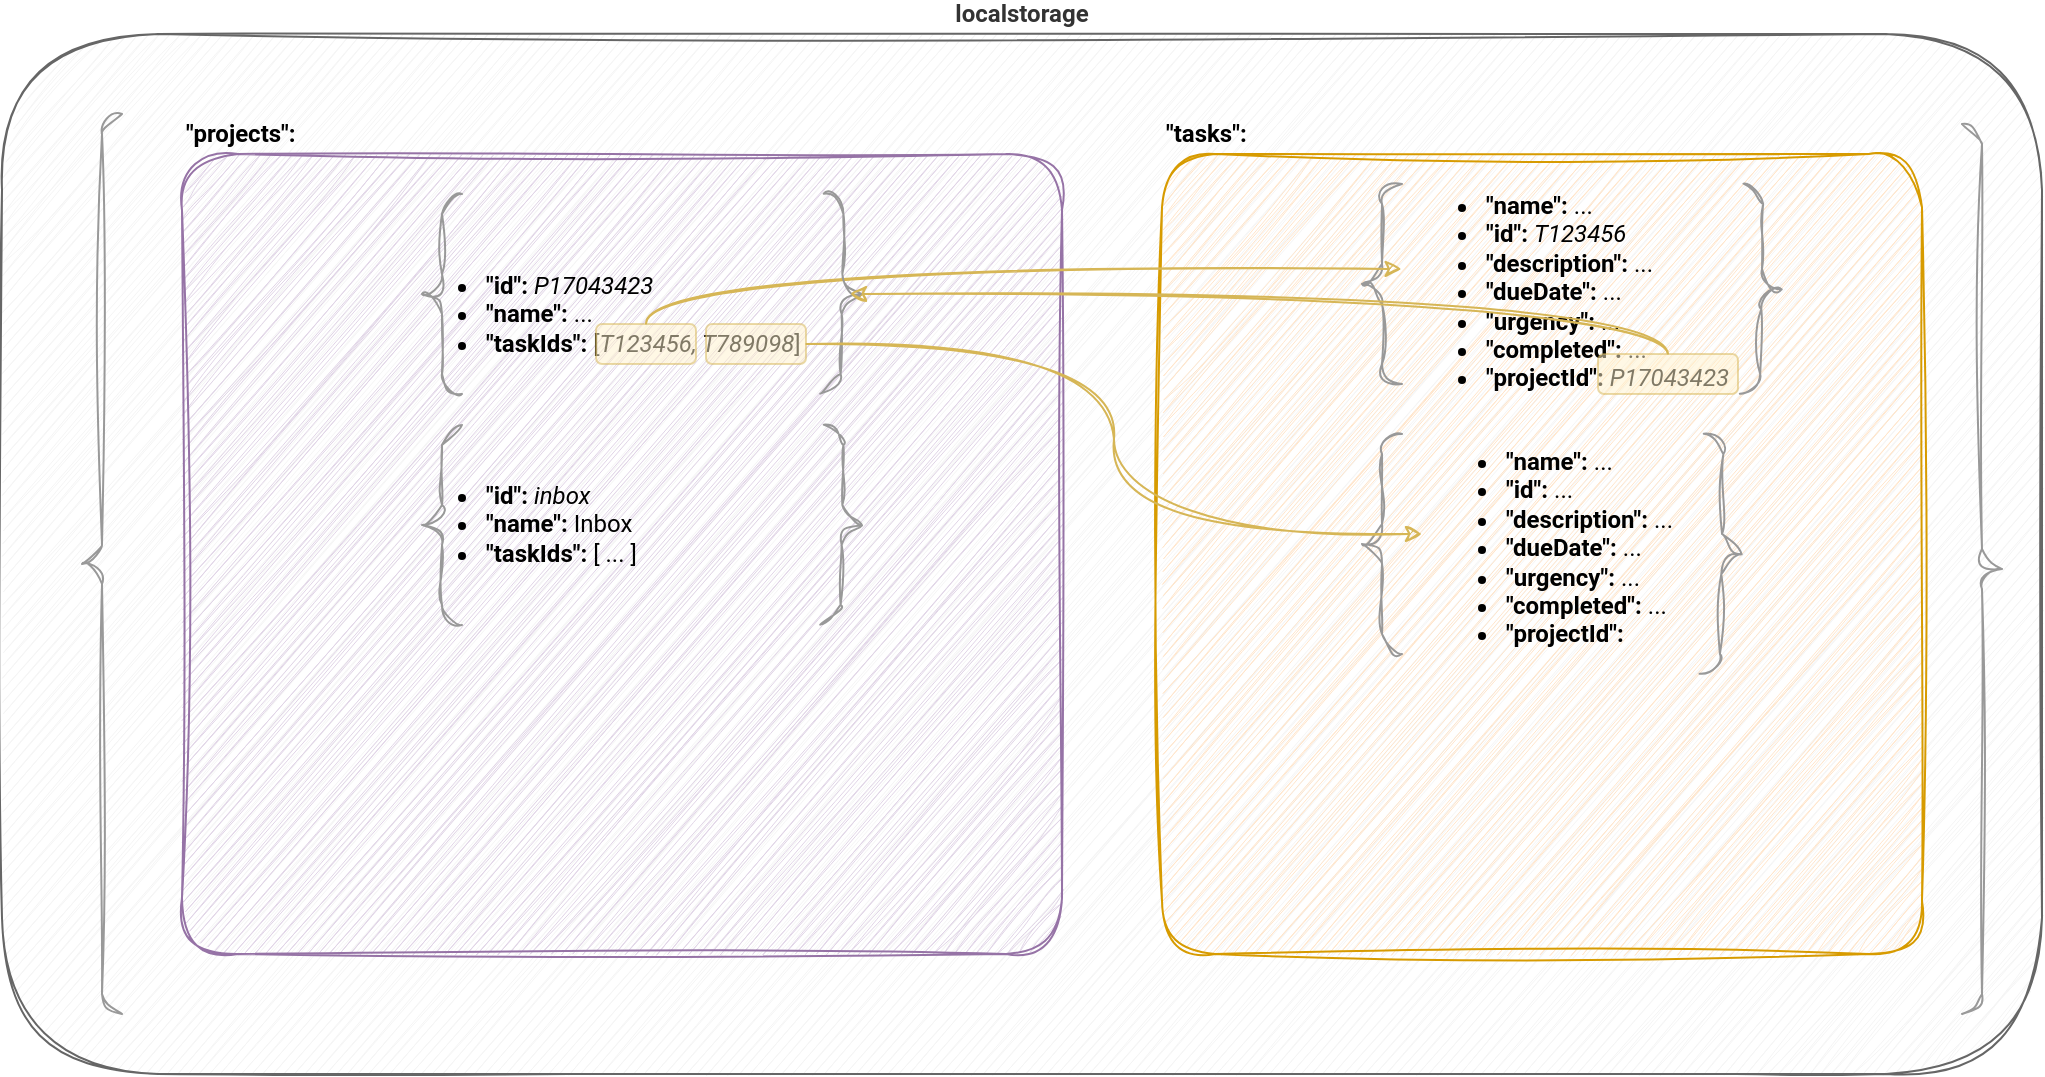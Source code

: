 <mxfile version="24.4.4" type="device">
  <diagram name="Page-1" id="iCd83VONYyglG_LTdbsO">
    <mxGraphModel dx="1050" dy="618" grid="1" gridSize="10" guides="1" tooltips="1" connect="1" arrows="1" fold="1" page="1" pageScale="1" pageWidth="1600" pageHeight="900" math="0" shadow="0">
      <root>
        <mxCell id="0" />
        <mxCell id="1" parent="0" />
        <mxCell id="WSc9oac2RAKXXEn_DxE--2" value="&lt;b&gt;&lt;font data-font-src=&quot;https://fonts.googleapis.com/css?family=Roboto&quot; face=&quot;Roboto&quot;&gt;localstorage&lt;/font&gt;&lt;/b&gt;" style="rounded=1;whiteSpace=wrap;html=1;sketch=1;hachureGap=4;jiggle=2;curveFitting=1;fontFamily=Architects Daughter;fontSource=https%3A%2F%2Ffonts.googleapis.com%2Fcss%3Ffamily%3DArchitects%2BDaughter;horizontal=1;verticalAlign=bottom;labelPosition=center;verticalLabelPosition=top;align=center;fillColor=#f5f5f5;fontColor=#333333;strokeColor=#666666;movable=1;resizable=1;rotatable=1;deletable=1;editable=1;locked=0;connectable=1;" parent="1" vertex="1">
          <mxGeometry x="30" y="20" width="1020" height="520" as="geometry" />
        </mxCell>
        <mxCell id="WSc9oac2RAKXXEn_DxE--3" value="" style="labelPosition=right;align=left;strokeWidth=1;shape=mxgraph.mockup.markup.curlyBrace;html=1;shadow=0;dashed=0;strokeColor=#999999;direction=north;rounded=1;sketch=1;hachureGap=4;jiggle=2;curveFitting=1;verticalAlign=middle;fontFamily=Architects Daughter;fontSource=https%3A%2F%2Ffonts.googleapis.com%2Fcss%3Ffamily%3DArchitects%2BDaughter;fontSize=12;fontColor=default;fillColor=default;" parent="1" vertex="1">
          <mxGeometry x="70" y="60" width="20" height="450" as="geometry" />
        </mxCell>
        <mxCell id="WSc9oac2RAKXXEn_DxE--4" value="" style="labelPosition=right;align=left;strokeWidth=1;shape=mxgraph.mockup.markup.curlyBrace;html=1;shadow=0;dashed=0;strokeColor=#999999;direction=north;rounded=1;sketch=1;hachureGap=4;jiggle=2;curveFitting=1;verticalAlign=middle;fontFamily=Architects Daughter;fontSource=https%3A%2F%2Ffonts.googleapis.com%2Fcss%3Ffamily%3DArchitects%2BDaughter;fontSize=12;fontColor=default;fillColor=default;rotation=-180;" parent="1" vertex="1">
          <mxGeometry x="1010" y="65" width="20" height="445" as="geometry" />
        </mxCell>
        <mxCell id="WSc9oac2RAKXXEn_DxE--5" value="&lt;b&gt;&lt;font face=&quot;Roboto&quot; data-font-src=&quot;https://fonts.googleapis.com/css?family=Roboto&quot;&gt;&quot;projects&quot;:&lt;/font&gt;&lt;/b&gt;" style="rounded=1;whiteSpace=wrap;html=1;sketch=1;hachureGap=4;jiggle=2;curveFitting=1;strokeColor=#9673a6;align=left;verticalAlign=bottom;fontFamily=Architects Daughter;fontSource=https%3A%2F%2Ffonts.googleapis.com%2Fcss%3Ffamily%3DArchitects%2BDaughter;fontSize=12;fillColor=#e1d5e7;arcSize=7;labelPosition=center;verticalLabelPosition=top;" parent="1" vertex="1">
          <mxGeometry x="120" y="80" width="440" height="400" as="geometry" />
        </mxCell>
        <mxCell id="WSc9oac2RAKXXEn_DxE--6" value="&lt;b&gt;&lt;font face=&quot;Roboto&quot;&gt;&quot;tasks&quot;:&lt;/font&gt;&lt;/b&gt;" style="rounded=1;whiteSpace=wrap;html=1;sketch=1;hachureGap=4;jiggle=2;curveFitting=1;strokeColor=#d79b00;align=left;verticalAlign=bottom;fontFamily=Architects Daughter;fontSource=https%3A%2F%2Ffonts.googleapis.com%2Fcss%3Ffamily%3DArchitects%2BDaughter;fontSize=12;fillColor=#ffe6cc;arcSize=7;labelPosition=center;verticalLabelPosition=top;" parent="1" vertex="1">
          <mxGeometry x="610" y="80" width="380" height="400" as="geometry" />
        </mxCell>
        <mxCell id="WSc9oac2RAKXXEn_DxE--12" value="" style="labelPosition=right;align=left;strokeWidth=1;shape=mxgraph.mockup.markup.curlyBrace;html=1;shadow=0;dashed=0;strokeColor=#999999;direction=north;rounded=1;sketch=1;hachureGap=4;jiggle=2;curveFitting=1;verticalAlign=middle;fontFamily=Architects Daughter;fontSource=https%3A%2F%2Ffonts.googleapis.com%2Fcss%3Ffamily%3DArchitects%2BDaughter;fontSize=12;fontColor=default;fillColor=default;" parent="1" vertex="1">
          <mxGeometry x="240" y="100" width="20" height="100" as="geometry" />
        </mxCell>
        <mxCell id="WSc9oac2RAKXXEn_DxE--15" value="&lt;ul&gt;&lt;li&gt;&lt;b&gt;&quot;id&quot;: &lt;/b&gt;&lt;i&gt;P&lt;/i&gt;&lt;i style=&quot;text-align: center;&quot;&gt;17043423&lt;/i&gt;&lt;/li&gt;&lt;li&gt;&lt;b&gt;&quot;name&quot;:&lt;/b&gt; ...&lt;/li&gt;&lt;li&gt;&lt;b&gt;&quot;taskIds&quot;:&lt;/b&gt; [&lt;i&gt;T123456, T789098&lt;/i&gt;]&lt;/li&gt;&lt;/ul&gt;" style="text;html=1;align=left;verticalAlign=top;whiteSpace=wrap;rounded=0;fontFamily=Roboto;fontSource=https%3A%2F%2Ffonts.googleapis.com%2Fcss%3Ffamily%3DRoboto;fontSize=12;fontColor=default;horizontal=1;" parent="1" vertex="1">
          <mxGeometry x="230" y="120" width="270" height="60" as="geometry" />
        </mxCell>
        <mxCell id="WSc9oac2RAKXXEn_DxE--18" value="" style="labelPosition=right;align=left;strokeWidth=1;shape=mxgraph.mockup.markup.curlyBrace;html=1;shadow=0;dashed=0;strokeColor=#999999;direction=north;rounded=1;sketch=1;hachureGap=4;jiggle=2;curveFitting=1;verticalAlign=middle;fontFamily=Architects Daughter;fontSource=https%3A%2F%2Ffonts.googleapis.com%2Fcss%3Ffamily%3DArchitects%2BDaughter;fontSize=12;fontColor=default;fillColor=default;" parent="1" vertex="1">
          <mxGeometry x="710" y="95" width="20" height="100" as="geometry" />
        </mxCell>
        <mxCell id="WSc9oac2RAKXXEn_DxE--19" value="&lt;ul&gt;&lt;li&gt;&lt;b&gt;&quot;name&quot;:&lt;/b&gt; ...&lt;/li&gt;&lt;li&gt;&lt;b&gt;&quot;id&quot;: &lt;/b&gt;&lt;i&gt;T123456&lt;/i&gt;&lt;/li&gt;&lt;li&gt;&lt;b&gt;&quot;description&quot;:&lt;/b&gt;&amp;nbsp;...&lt;/li&gt;&lt;li&gt;&lt;b&gt;&quot;dueDate&quot;:&lt;/b&gt;&amp;nbsp;...&lt;/li&gt;&lt;li&gt;&lt;b&gt;&quot;urgency&quot;: &lt;/b&gt;...&lt;/li&gt;&lt;li&gt;&lt;b&gt;&quot;completed&quot;: &lt;/b&gt;...&lt;/li&gt;&lt;li&gt;&lt;b&gt;&quot;projectId&quot;: &lt;/b&gt;&lt;i&gt;P17043423&lt;/i&gt;&lt;/li&gt;&lt;/ul&gt;" style="text;html=1;align=left;verticalAlign=top;whiteSpace=wrap;rounded=0;fontFamily=Roboto;fontSource=https%3A%2F%2Ffonts.googleapis.com%2Fcss%3Ffamily%3DRoboto;fontSize=12;fontColor=default;horizontal=1;" parent="1" vertex="1">
          <mxGeometry x="729.83" y="80" width="170" height="115" as="geometry" />
        </mxCell>
        <mxCell id="WSc9oac2RAKXXEn_DxE--21" style="edgeStyle=orthogonalEdgeStyle;rounded=0;sketch=1;hachureGap=4;jiggle=2;curveFitting=1;orthogonalLoop=1;jettySize=auto;html=1;fontFamily=Roboto;fontSource=https%3A%2F%2Ffonts.googleapis.com%2Fcss%3Ffamily%3DRoboto;fontSize=12;fontColor=default;exitX=0.5;exitY=0;exitDx=0;exitDy=0;curved=1;fillColor=#fff2cc;strokeColor=#d6b656;" parent="1" source="WSc9oac2RAKXXEn_DxE--20" target="WSc9oac2RAKXXEn_DxE--19" edge="1">
          <mxGeometry relative="1" as="geometry">
            <mxPoint x="910" y="145" as="targetPoint" />
          </mxGeometry>
        </mxCell>
        <mxCell id="WSc9oac2RAKXXEn_DxE--20" value="" style="rounded=1;whiteSpace=wrap;html=1;align=center;verticalAlign=middle;fontFamily=Roboto;fontSource=https%3A%2F%2Ffonts.googleapis.com%2Fcss%3Ffamily%3DRoboto;fontSize=12;fillColor=#fff2cc;strokeColor=#d6b656;opacity=50;" parent="1" vertex="1">
          <mxGeometry x="327" y="165" width="50" height="20" as="geometry" />
        </mxCell>
        <mxCell id="WSc9oac2RAKXXEn_DxE--22" value="" style="labelPosition=right;align=left;strokeWidth=1;shape=mxgraph.mockup.markup.curlyBrace;html=1;shadow=0;dashed=0;strokeColor=#999999;direction=north;rounded=1;sketch=1;hachureGap=4;jiggle=2;curveFitting=1;verticalAlign=middle;fontFamily=Architects Daughter;fontSource=https%3A%2F%2Ffonts.googleapis.com%2Fcss%3Ffamily%3DArchitects%2BDaughter;fontSize=12;fontColor=default;fillColor=default;rotation=-179;" parent="1" vertex="1">
          <mxGeometry x="440" y="100" width="20" height="100" as="geometry" />
        </mxCell>
        <mxCell id="WSc9oac2RAKXXEn_DxE--23" value="" style="labelPosition=right;align=left;strokeWidth=1;shape=mxgraph.mockup.markup.curlyBrace;html=1;shadow=0;dashed=0;strokeColor=#999999;direction=north;rounded=1;sketch=1;hachureGap=4;jiggle=2;curveFitting=1;verticalAlign=middle;fontFamily=Architects Daughter;fontSource=https%3A%2F%2Ffonts.googleapis.com%2Fcss%3Ffamily%3DArchitects%2BDaughter;fontSize=12;fontColor=default;fillColor=default;rotation=-179;" parent="1" vertex="1">
          <mxGeometry x="899.83" y="95" width="20" height="105" as="geometry" />
        </mxCell>
        <mxCell id="WSc9oac2RAKXXEn_DxE--26" value="" style="labelPosition=right;align=left;strokeWidth=1;shape=mxgraph.mockup.markup.curlyBrace;html=1;shadow=0;dashed=0;strokeColor=#999999;direction=north;rounded=1;sketch=1;hachureGap=4;jiggle=2;curveFitting=1;verticalAlign=middle;fontFamily=Architects Daughter;fontSource=https%3A%2F%2Ffonts.googleapis.com%2Fcss%3Ffamily%3DArchitects%2BDaughter;fontSize=12;fontColor=default;fillColor=default;" parent="1" vertex="1">
          <mxGeometry x="710" y="220" width="20" height="110" as="geometry" />
        </mxCell>
        <mxCell id="WSc9oac2RAKXXEn_DxE--27" value="&lt;ul&gt;&lt;li&gt;&lt;b style=&quot;background-color: initial;&quot;&gt;&quot;name&quot;:&lt;/b&gt;&lt;span style=&quot;background-color: initial;&quot;&gt; ...&lt;/span&gt;&lt;br&gt;&lt;/li&gt;&lt;li&gt;&lt;span style=&quot;background-color: initial;&quot;&gt;&lt;b&gt;&quot;id&quot;: &lt;/b&gt;...&lt;/span&gt;&lt;/li&gt;&lt;li&gt;&lt;b&gt;&quot;description&quot;:&lt;/b&gt;&amp;nbsp;...&lt;/li&gt;&lt;li&gt;&lt;b&gt;&quot;dueDate&quot;:&lt;/b&gt;&amp;nbsp;...&lt;/li&gt;&lt;li&gt;&lt;b&gt;&quot;urgency&quot;: &lt;/b&gt;...&lt;/li&gt;&lt;li&gt;&lt;b&gt;&quot;completed&quot;: &lt;/b&gt;...&lt;/li&gt;&lt;li&gt;&lt;b&gt;&quot;projectId&quot;:&amp;nbsp;&lt;/b&gt;&lt;/li&gt;&lt;/ul&gt;" style="text;html=1;align=left;verticalAlign=top;whiteSpace=wrap;rounded=0;fontFamily=Roboto;fontSource=https%3A%2F%2Ffonts.googleapis.com%2Fcss%3Ffamily%3DRoboto;fontSize=12;fontColor=default;horizontal=1;" parent="1" vertex="1">
          <mxGeometry x="740" y="207.5" width="150" height="125" as="geometry" />
        </mxCell>
        <mxCell id="WSc9oac2RAKXXEn_DxE--28" value="" style="labelPosition=right;align=left;strokeWidth=1;shape=mxgraph.mockup.markup.curlyBrace;html=1;shadow=0;dashed=0;strokeColor=#999999;direction=north;rounded=1;sketch=1;hachureGap=4;jiggle=2;curveFitting=1;verticalAlign=middle;fontFamily=Architects Daughter;fontSource=https%3A%2F%2Ffonts.googleapis.com%2Fcss%3Ffamily%3DArchitects%2BDaughter;fontSize=12;fontColor=default;fillColor=default;rotation=-179;" parent="1" vertex="1">
          <mxGeometry x="879.83" y="220" width="20" height="120" as="geometry" />
        </mxCell>
        <mxCell id="WSc9oac2RAKXXEn_DxE--31" style="edgeStyle=orthogonalEdgeStyle;curved=1;rounded=0;sketch=1;hachureGap=4;jiggle=2;curveFitting=1;orthogonalLoop=1;jettySize=auto;html=1;entryX=0;entryY=0.5;entryDx=0;entryDy=0;strokeColor=#d6b656;align=center;verticalAlign=middle;fontFamily=Roboto;fontSource=https%3A%2F%2Ffonts.googleapis.com%2Fcss%3Ffamily%3DRoboto;fontSize=12;fontColor=default;labelBackgroundColor=default;endArrow=classic;fillColor=#fff2cc;" parent="1" source="WSc9oac2RAKXXEn_DxE--29" target="WSc9oac2RAKXXEn_DxE--27" edge="1">
          <mxGeometry relative="1" as="geometry">
            <mxPoint x="910" y="270" as="targetPoint" />
          </mxGeometry>
        </mxCell>
        <mxCell id="WSc9oac2RAKXXEn_DxE--29" value="" style="rounded=1;whiteSpace=wrap;html=1;align=center;verticalAlign=middle;fontFamily=Roboto;fontSource=https%3A%2F%2Ffonts.googleapis.com%2Fcss%3Ffamily%3DRoboto;fontSize=12;fillColor=#fff2cc;strokeColor=#d6b656;opacity=50;" parent="1" vertex="1">
          <mxGeometry x="382" y="165" width="50" height="20" as="geometry" />
        </mxCell>
        <mxCell id="WSc9oac2RAKXXEn_DxE--33" value="" style="shape=image;html=1;verticalAlign=top;verticalLabelPosition=bottom;labelBackgroundColor=#ffffff;imageAspect=0;aspect=fixed;image=https://cdn0.iconfinder.com/data/icons/phosphor-duotone-vol-1/256/brackets-square-duotone-128.png;rounded=0;align=center;fontFamily=Roboto;fontSource=https%3A%2F%2Ffonts.googleapis.com%2Fcss%3Ffamily%3DRoboto;fontSize=12;fontColor=default;fillColor=none;gradientColor=none;clipPath=inset(10.94% 54.69% 10.94% 10.94%);" parent="1" vertex="1">
          <mxGeometry x="173.68" y="87.5" width="56.32" height="128" as="geometry" />
        </mxCell>
        <mxCell id="WSc9oac2RAKXXEn_DxE--36" value="" style="shape=image;html=1;verticalAlign=top;verticalLabelPosition=bottom;labelBackgroundColor=#ffffff;imageAspect=0;aspect=fixed;image=https://cdn0.iconfinder.com/data/icons/phosphor-duotone-vol-1/256/brackets-square-duotone-128.png;rounded=0;align=center;fontFamily=Roboto;fontSource=https%3A%2F%2Ffonts.googleapis.com%2Fcss%3Ffamily%3DRoboto;fontSize=12;fontColor=default;fillColor=none;gradientColor=none;clipPath=inset(10.94% 54.69% 10.94% 10.94%);rotation=-180;" parent="1" vertex="1">
          <mxGeometry x="470" y="270" width="56.32" height="128" as="geometry" />
        </mxCell>
        <mxCell id="WSc9oac2RAKXXEn_DxE--41" value="" style="labelPosition=right;align=left;strokeWidth=1;shape=mxgraph.mockup.markup.curlyBrace;html=1;shadow=0;dashed=0;strokeColor=#999999;direction=north;rounded=1;sketch=1;hachureGap=4;jiggle=2;curveFitting=1;verticalAlign=middle;fontFamily=Architects Daughter;fontSource=https%3A%2F%2Ffonts.googleapis.com%2Fcss%3Ffamily%3DArchitects%2BDaughter;fontSize=12;fontColor=default;fillColor=default;" parent="1" vertex="1">
          <mxGeometry x="240" y="215.5" width="20" height="100" as="geometry" />
        </mxCell>
        <mxCell id="WSc9oac2RAKXXEn_DxE--43" value="" style="labelPosition=right;align=left;strokeWidth=1;shape=mxgraph.mockup.markup.curlyBrace;html=1;shadow=0;dashed=0;strokeColor=#999999;direction=north;rounded=1;sketch=1;hachureGap=4;jiggle=2;curveFitting=1;verticalAlign=middle;fontFamily=Architects Daughter;fontSource=https%3A%2F%2Ffonts.googleapis.com%2Fcss%3Ffamily%3DArchitects%2BDaughter;fontSize=12;fontColor=default;fillColor=default;rotation=-179;" parent="1" vertex="1">
          <mxGeometry x="440" y="215.5" width="20" height="100" as="geometry" />
        </mxCell>
        <mxCell id="WSc9oac2RAKXXEn_DxE--45" value="&lt;ul&gt;&lt;li&gt;&lt;b&gt;&quot;id&quot;: &lt;/b&gt;&lt;i style=&quot;&quot;&gt;inbox&lt;/i&gt;&lt;/li&gt;&lt;li&gt;&lt;b&gt;&quot;name&quot;:&lt;/b&gt;&amp;nbsp;Inbox&lt;/li&gt;&lt;li&gt;&lt;b&gt;&quot;taskIds&quot;:&lt;/b&gt;&amp;nbsp;[ ... ]&lt;/li&gt;&lt;/ul&gt;" style="text;html=1;align=left;verticalAlign=top;whiteSpace=wrap;rounded=0;fontFamily=Roboto;fontSource=https%3A%2F%2Ffonts.googleapis.com%2Fcss%3Ffamily%3DRoboto;fontSize=12;fontColor=default;horizontal=1;" parent="1" vertex="1">
          <mxGeometry x="230" y="225" width="210" height="60" as="geometry" />
        </mxCell>
        <mxCell id="WSc9oac2RAKXXEn_DxE--46" value="" style="shape=image;html=1;verticalAlign=top;verticalLabelPosition=bottom;labelBackgroundColor=#ffffff;imageAspect=0;aspect=fixed;image=https://cdn0.iconfinder.com/data/icons/phosphor-duotone-vol-1/256/brackets-square-duotone-128.png;rounded=0;align=center;fontFamily=Roboto;fontSource=https%3A%2F%2Ffonts.googleapis.com%2Fcss%3Ffamily%3DRoboto;fontSize=12;fontColor=default;fillColor=none;gradientColor=none;clipPath=inset(10.94% 54.69% 10.94% 10.94%);" parent="1" vertex="1">
          <mxGeometry x="620" y="87.5" width="56.32" height="128" as="geometry" />
        </mxCell>
        <mxCell id="WSc9oac2RAKXXEn_DxE--47" value="" style="shape=image;html=1;verticalAlign=top;verticalLabelPosition=bottom;labelBackgroundColor=#ffffff;imageAspect=0;aspect=fixed;image=https://cdn0.iconfinder.com/data/icons/phosphor-duotone-vol-1/256/brackets-square-duotone-128.png;rounded=0;align=center;fontFamily=Roboto;fontSource=https%3A%2F%2Ffonts.googleapis.com%2Fcss%3Ffamily%3DRoboto;fontSize=12;fontColor=default;fillColor=none;gradientColor=none;clipPath=inset(10.94% 54.69% 10.94% 10.94%);rotation=-180;" parent="1" vertex="1">
          <mxGeometry x="910.0" y="270" width="56.32" height="128" as="geometry" />
        </mxCell>
        <mxCell id="WSc9oac2RAKXXEn_DxE--49" style="edgeStyle=orthogonalEdgeStyle;curved=1;rounded=0;sketch=1;hachureGap=4;jiggle=2;curveFitting=1;orthogonalLoop=1;jettySize=auto;html=1;exitX=0.5;exitY=0;exitDx=0;exitDy=0;strokeColor=#d6b656;align=center;verticalAlign=middle;fontFamily=Roboto;fontSource=https%3A%2F%2Ffonts.googleapis.com%2Fcss%3Ffamily%3DRoboto;fontSize=12;fontColor=default;labelBackgroundColor=default;endArrow=classic;fillColor=#fff2cc;entryX=0.499;entryY=0.302;entryDx=0;entryDy=0;entryPerimeter=0;" parent="1" source="WSc9oac2RAKXXEn_DxE--48" target="WSc9oac2RAKXXEn_DxE--22" edge="1">
          <mxGeometry relative="1" as="geometry" />
        </mxCell>
        <mxCell id="WSc9oac2RAKXXEn_DxE--48" value="" style="rounded=1;whiteSpace=wrap;html=1;align=center;verticalAlign=middle;fontFamily=Roboto;fontSource=https%3A%2F%2Ffonts.googleapis.com%2Fcss%3Ffamily%3DRoboto;fontSize=12;fillColor=#fff2cc;strokeColor=#d6b656;opacity=50;" parent="1" vertex="1">
          <mxGeometry x="828" y="180" width="70" height="20" as="geometry" />
        </mxCell>
      </root>
    </mxGraphModel>
  </diagram>
</mxfile>
